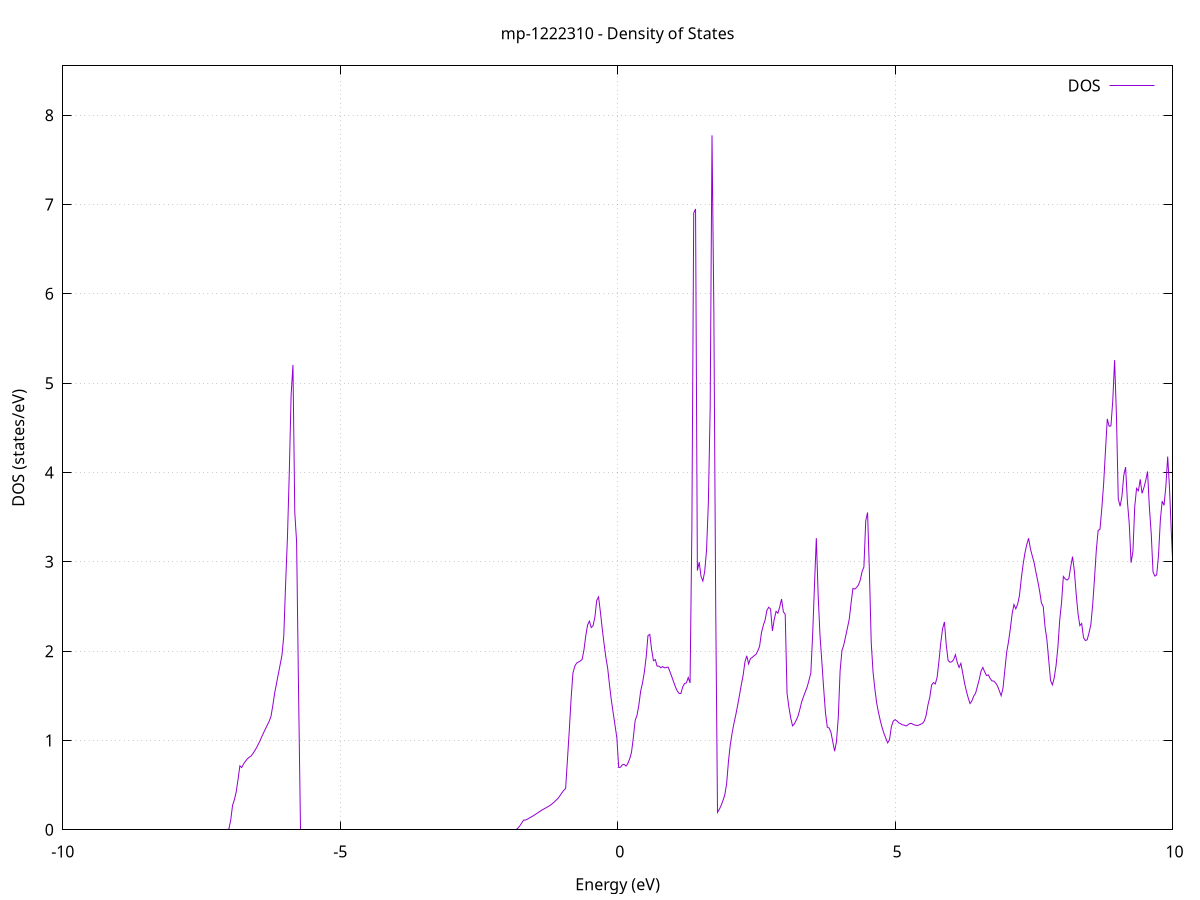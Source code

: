 set title 'mp-1222310 - Density of States'
set xlabel 'Energy (eV)'
set ylabel 'DOS (states/eV)'
set grid
set xrange [-10:10]
set yrange [0:8.552]
set xzeroaxis lt -1
set terminal png size 800,600
set output 'mp-1222310_dos_gnuplot.png'
plot '-' using 1:2 with lines title 'DOS'
-26.366200 0.000000
-26.333300 0.000000
-26.300300 0.000000
-26.267300 0.000000
-26.234300 0.000000
-26.201300 0.000000
-26.168300 0.000000
-26.135400 0.000000
-26.102400 0.000000
-26.069400 0.000000
-26.036400 0.000000
-26.003400 0.000000
-25.970500 0.000000
-25.937500 0.000000
-25.904500 0.000000
-25.871500 0.000000
-25.838500 0.000000
-25.805600 0.000000
-25.772600 0.000000
-25.739600 0.000000
-25.706600 0.000000
-25.673600 0.000000
-25.640600 0.000000
-25.607700 0.000000
-25.574700 0.000000
-25.541700 0.000000
-25.508700 0.000000
-25.475700 0.000000
-25.442800 0.000000
-25.409800 0.000000
-25.376800 0.000000
-25.343800 0.000000
-25.310800 0.000000
-25.277900 0.000000
-25.244900 0.000000
-25.211900 0.000000
-25.178900 0.000000
-25.145900 0.000000
-25.112900 0.000000
-25.080000 0.000000
-25.047000 0.000000
-25.014000 0.000000
-24.981000 0.000000
-24.948000 0.000000
-24.915100 0.000000
-24.882100 0.000000
-24.849100 0.000000
-24.816100 0.000000
-24.783100 0.000000
-24.750100 0.000000
-24.717200 0.000000
-24.684200 0.000000
-24.651200 0.000000
-24.618200 0.000000
-24.585200 0.000000
-24.552300 0.000000
-24.519300 0.000000
-24.486300 0.000000
-24.453300 0.000000
-24.420300 0.000000
-24.387400 0.000000
-24.354400 0.000000
-24.321400 0.000000
-24.288400 0.000000
-24.255400 0.000000
-24.222400 0.000000
-24.189500 0.000000
-24.156500 0.000000
-24.123500 0.000000
-24.090500 0.000000
-24.057500 0.000000
-24.024600 0.000000
-23.991600 0.000000
-23.958600 0.000000
-23.925600 0.000000
-23.892600 0.000000
-23.859700 0.000000
-23.826700 0.000000
-23.793700 0.000000
-23.760700 0.000000
-23.727700 0.000000
-23.694700 0.000000
-23.661800 0.000000
-23.628800 0.000000
-23.595800 0.000000
-23.562800 0.000000
-23.529800 0.000000
-23.496900 0.000000
-23.463900 0.000000
-23.430900 0.000000
-23.397900 0.000000
-23.364900 0.462000
-23.332000 12.268900
-23.299000 28.472400
-23.266000 26.125100
-23.233000 19.342500
-23.200000 8.181600
-23.167000 9.064700
-23.134100 9.446100
-23.101100 13.013900
-23.068100 23.932200
-23.035100 31.826300
-23.002100 22.161400
-22.969200 29.371100
-22.936200 41.420000
-22.903200 48.002400
-22.870200 28.832500
-22.837200 0.000000
-22.804300 0.000000
-22.771300 0.000000
-22.738300 0.000000
-22.705300 0.000000
-22.672300 0.000000
-22.639300 0.000000
-22.606400 0.000000
-22.573400 0.000000
-22.540400 0.000000
-22.507400 0.000000
-22.474400 0.000000
-22.441500 0.000000
-22.408500 0.000000
-22.375500 0.000000
-22.342500 0.000000
-22.309500 0.000000
-22.276600 0.000000
-22.243600 0.000000
-22.210600 0.000000
-22.177600 0.000000
-22.144600 0.000000
-22.111600 0.000000
-22.078700 0.000000
-22.045700 0.000000
-22.012700 0.000000
-21.979700 0.000000
-21.946700 0.000000
-21.913800 0.000000
-21.880800 0.000000
-21.847800 0.000000
-21.814800 0.000000
-21.781800 0.000000
-21.748900 0.000000
-21.715900 0.000000
-21.682900 0.000000
-21.649900 0.000000
-21.616900 0.000000
-21.583900 0.000000
-21.551000 0.000000
-21.518000 0.000000
-21.485000 0.000000
-21.452000 0.000000
-21.419000 0.000000
-21.386100 0.000000
-21.353100 0.000000
-21.320100 0.000000
-21.287100 0.000000
-21.254100 0.000000
-21.221200 0.000000
-21.188200 0.000000
-21.155200 0.000000
-21.122200 0.000000
-21.089200 0.000000
-21.056200 0.000000
-21.023300 0.000000
-20.990300 0.000000
-20.957300 0.000000
-20.924300 0.000000
-20.891300 0.000000
-20.858400 0.000000
-20.825400 0.000000
-20.792400 0.000000
-20.759400 0.000000
-20.726400 0.000000
-20.693500 0.000000
-20.660500 0.000000
-20.627500 0.000000
-20.594500 0.000000
-20.561500 0.000000
-20.528500 0.000000
-20.495600 0.000000
-20.462600 0.000000
-20.429600 0.000000
-20.396600 0.000000
-20.363600 0.000000
-20.330700 0.000000
-20.297700 0.000000
-20.264700 0.000000
-20.231700 0.000000
-20.198700 0.000000
-20.165800 0.000000
-20.132800 0.000000
-20.099800 0.000000
-20.066800 0.000000
-20.033800 0.000000
-20.000800 0.000000
-19.967900 0.000000
-19.934900 0.000000
-19.901900 0.000000
-19.868900 0.000000
-19.835900 0.000000
-19.803000 0.000000
-19.770000 0.000000
-19.737000 0.000000
-19.704000 0.000000
-19.671000 0.000000
-19.638100 0.000000
-19.605100 0.000000
-19.572100 0.000000
-19.539100 0.000000
-19.506100 0.000000
-19.473100 0.000000
-19.440200 0.000000
-19.407200 0.000000
-19.374200 0.000000
-19.341200 0.000000
-19.308200 0.000000
-19.275300 0.000000
-19.242300 0.000000
-19.209300 0.000000
-19.176300 0.000000
-19.143300 0.000000
-19.110300 0.000000
-19.077400 0.000000
-19.044400 0.000000
-19.011400 0.000000
-18.978400 0.000000
-18.945400 0.000000
-18.912500 0.000000
-18.879500 0.000000
-18.846500 0.000000
-18.813500 0.000000
-18.780500 0.000000
-18.747600 0.000000
-18.714600 0.000000
-18.681600 0.000000
-18.648600 0.000000
-18.615600 0.000000
-18.582600 0.000000
-18.549700 0.000000
-18.516700 0.000000
-18.483700 0.000000
-18.450700 0.000000
-18.417700 0.000000
-18.384800 0.000000
-18.351800 0.000000
-18.318800 0.000000
-18.285800 0.000000
-18.252800 0.000000
-18.219900 0.000000
-18.186900 0.000000
-18.153900 0.000000
-18.120900 0.000000
-18.087900 0.000000
-18.054900 0.000000
-18.022000 0.000000
-17.989000 0.000000
-17.956000 0.000000
-17.923000 0.000000
-17.890000 0.000000
-17.857100 0.000000
-17.824100 0.000000
-17.791100 0.000000
-17.758100 0.000000
-17.725100 0.000000
-17.692200 0.000000
-17.659200 0.000000
-17.626200 0.000000
-17.593200 0.000000
-17.560200 0.000000
-17.527200 0.000000
-17.494300 0.000000
-17.461300 0.000000
-17.428300 0.000000
-17.395300 0.000000
-17.362300 0.000000
-17.329400 0.000000
-17.296400 0.000000
-17.263400 0.000000
-17.230400 0.000000
-17.197400 0.000000
-17.164500 0.000000
-17.131500 0.000000
-17.098500 0.000000
-17.065500 0.000000
-17.032500 0.000000
-16.999500 0.000000
-16.966600 0.000000
-16.933600 0.000000
-16.900600 0.000000
-16.867600 0.000000
-16.834600 0.000000
-16.801700 0.000000
-16.768700 0.000000
-16.735700 0.000000
-16.702700 0.000000
-16.669700 0.000000
-16.636800 0.000000
-16.603800 0.000000
-16.570800 0.000000
-16.537800 0.000000
-16.504800 0.000000
-16.471800 0.000000
-16.438900 0.000000
-16.405900 0.000000
-16.372900 0.000000
-16.339900 0.000000
-16.306900 0.000000
-16.274000 0.000000
-16.241000 0.000000
-16.208000 0.000000
-16.175000 0.000000
-16.142000 0.000000
-16.109100 0.000000
-16.076100 0.000000
-16.043100 0.000000
-16.010100 0.000000
-15.977100 0.000000
-15.944100 0.000000
-15.911200 0.000000
-15.878200 0.000000
-15.845200 0.000000
-15.812200 0.000000
-15.779200 0.000000
-15.746300 0.000000
-15.713300 0.000000
-15.680300 0.000000
-15.647300 0.000000
-15.614300 0.000000
-15.581400 0.000000
-15.548400 0.000000
-15.515400 0.000000
-15.482400 0.000000
-15.449400 0.000000
-15.416400 0.000000
-15.383500 0.000000
-15.350500 0.000000
-15.317500 0.000000
-15.284500 0.000000
-15.251500 0.000000
-15.218600 0.000000
-15.185600 0.000000
-15.152600 0.000000
-15.119600 0.000000
-15.086600 0.000000
-15.053700 0.000000
-15.020700 0.000000
-14.987700 0.000000
-14.954700 0.000000
-14.921700 0.000000
-14.888700 0.000000
-14.855800 0.000000
-14.822800 0.000000
-14.789800 0.000000
-14.756800 0.000000
-14.723800 0.000000
-14.690900 0.000000
-14.657900 0.000000
-14.624900 0.000000
-14.591900 0.000000
-14.558900 0.000000
-14.526000 0.000000
-14.493000 0.000000
-14.460000 0.000000
-14.427000 0.000000
-14.394000 0.000000
-14.361000 0.000000
-14.328100 0.000000
-14.295100 0.000000
-14.262100 0.000000
-14.229100 0.000000
-14.196100 0.000000
-14.163200 0.000000
-14.130200 0.000000
-14.097200 0.000000
-14.064200 0.000000
-14.031200 0.000000
-13.998300 0.000000
-13.965300 0.000000
-13.932300 0.000000
-13.899300 0.000000
-13.866300 0.000000
-13.833300 0.000000
-13.800400 0.000000
-13.767400 0.000000
-13.734400 0.000000
-13.701400 0.000000
-13.668400 0.000000
-13.635500 0.000000
-13.602500 0.000000
-13.569500 0.000000
-13.536500 0.000000
-13.503500 0.000000
-13.470600 0.000000
-13.437600 0.000000
-13.404600 0.000000
-13.371600 0.000000
-13.338600 0.000000
-13.305600 0.000000
-13.272700 0.000000
-13.239700 0.000000
-13.206700 0.000000
-13.173700 0.000000
-13.140700 0.000000
-13.107800 0.000000
-13.074800 0.000000
-13.041800 0.000000
-13.008800 0.000000
-12.975800 0.000000
-12.942800 0.000000
-12.909900 0.000000
-12.876900 0.000000
-12.843900 0.000000
-12.810900 0.000000
-12.777900 0.000000
-12.745000 0.000000
-12.712000 0.000000
-12.679000 0.000000
-12.646000 0.000000
-12.613000 0.000000
-12.580100 0.000000
-12.547100 0.000000
-12.514100 0.000000
-12.481100 0.000000
-12.448100 0.000000
-12.415100 0.000000
-12.382200 0.000000
-12.349200 0.000000
-12.316200 0.000000
-12.283200 0.000000
-12.250200 0.000000
-12.217300 0.000000
-12.184300 0.000000
-12.151300 0.000000
-12.118300 0.000000
-12.085300 0.000000
-12.052400 0.000000
-12.019400 0.000000
-11.986400 0.000000
-11.953400 0.000000
-11.920400 0.000000
-11.887400 0.000000
-11.854500 0.000000
-11.821500 0.000000
-11.788500 0.000000
-11.755500 0.000000
-11.722500 0.000000
-11.689600 0.000000
-11.656600 0.000000
-11.623600 0.000000
-11.590600 0.000000
-11.557600 0.000000
-11.524700 0.000000
-11.491700 0.000000
-11.458700 0.000000
-11.425700 0.000000
-11.392700 0.000000
-11.359700 0.000000
-11.326800 0.000000
-11.293800 0.000000
-11.260800 0.000000
-11.227800 0.000000
-11.194800 0.000000
-11.161900 0.000000
-11.128900 0.000000
-11.095900 0.000000
-11.062900 0.000000
-11.029900 0.000000
-10.997000 0.000000
-10.964000 0.000000
-10.931000 0.000000
-10.898000 0.000000
-10.865000 0.000000
-10.832000 0.000000
-10.799100 0.000000
-10.766100 0.000000
-10.733100 0.000000
-10.700100 0.000000
-10.667100 0.000000
-10.634200 0.000000
-10.601200 0.000000
-10.568200 0.000000
-10.535200 0.000000
-10.502200 0.000000
-10.469300 0.000000
-10.436300 0.000000
-10.403300 0.000000
-10.370300 0.000000
-10.337300 0.000000
-10.304300 0.000000
-10.271400 0.000000
-10.238400 0.000000
-10.205400 0.000000
-10.172400 0.000000
-10.139400 0.000000
-10.106500 0.000000
-10.073500 0.000000
-10.040500 0.000000
-10.007500 0.000000
-9.974500 0.000000
-9.941600 0.000000
-9.908600 0.000000
-9.875600 0.000000
-9.842600 0.000000
-9.809600 0.000000
-9.776600 0.000000
-9.743700 0.000000
-9.710700 0.000000
-9.677700 0.000000
-9.644700 0.000000
-9.611700 0.000000
-9.578800 0.000000
-9.545800 0.000000
-9.512800 0.000000
-9.479800 0.000000
-9.446800 0.000000
-9.413900 0.000000
-9.380900 0.000000
-9.347900 0.000000
-9.314900 0.000000
-9.281900 0.000000
-9.248900 0.000000
-9.216000 0.000000
-9.183000 0.000000
-9.150000 0.000000
-9.117000 0.000000
-9.084000 0.000000
-9.051100 0.000000
-9.018100 0.000000
-8.985100 0.000000
-8.952100 0.000000
-8.919100 0.000000
-8.886200 0.000000
-8.853200 0.000000
-8.820200 0.000000
-8.787200 0.000000
-8.754200 0.000000
-8.721200 0.000000
-8.688300 0.000000
-8.655300 0.000000
-8.622300 0.000000
-8.589300 0.000000
-8.556300 0.000000
-8.523400 0.000000
-8.490400 0.000000
-8.457400 0.000000
-8.424400 0.000000
-8.391400 0.000000
-8.358500 0.000000
-8.325500 0.000000
-8.292500 0.000000
-8.259500 0.000000
-8.226500 0.000000
-8.193500 0.000000
-8.160600 0.000000
-8.127600 0.000000
-8.094600 0.000000
-8.061600 0.000000
-8.028600 0.000000
-7.995700 0.000000
-7.962700 0.000000
-7.929700 0.000000
-7.896700 0.000000
-7.863700 0.000000
-7.830800 0.000000
-7.797800 0.000000
-7.764800 0.000000
-7.731800 0.000000
-7.698800 0.000000
-7.665800 0.000000
-7.632900 0.000000
-7.599900 0.000000
-7.566900 0.000000
-7.533900 0.000000
-7.500900 0.000000
-7.468000 0.000000
-7.435000 0.000000
-7.402000 0.000000
-7.369000 0.000000
-7.336000 0.000000
-7.303000 0.000000
-7.270100 0.000000
-7.237100 0.000000
-7.204100 0.000000
-7.171100 0.000000
-7.138100 0.000000
-7.105200 0.000000
-7.072200 0.000000
-7.039200 0.000000
-7.006200 0.009100
-6.973200 0.110300
-6.940300 0.273300
-6.907300 0.337000
-6.874300 0.424800
-6.841300 0.565300
-6.808300 0.715600
-6.775300 0.696700
-6.742400 0.736800
-6.709400 0.766200
-6.676400 0.791600
-6.643400 0.810500
-6.610400 0.823800
-6.577500 0.849300
-6.544500 0.881400
-6.511500 0.914800
-6.478500 0.955500
-6.445500 0.997800
-6.412600 1.044000
-6.379600 1.088000
-6.346600 1.130900
-6.313600 1.172900
-6.280600 1.214800
-6.247600 1.270100
-6.214700 1.392000
-6.181700 1.529700
-6.148700 1.636200
-6.115700 1.742700
-6.082700 1.848700
-6.049800 1.954500
-6.016800 2.174000
-5.983800 2.760600
-5.950800 3.277400
-5.917800 4.000400
-5.884900 4.866900
-5.851900 5.203400
-5.818900 3.552000
-5.785900 3.222300
-5.752900 1.641600
-5.719900 0.000000
-5.687000 0.000000
-5.654000 0.000000
-5.621000 0.000000
-5.588000 0.000000
-5.555000 0.000000
-5.522100 0.000000
-5.489100 0.000000
-5.456100 0.000000
-5.423100 0.000000
-5.390100 0.000000
-5.357200 0.000000
-5.324200 0.000000
-5.291200 0.000000
-5.258200 0.000000
-5.225200 0.000000
-5.192200 0.000000
-5.159300 0.000000
-5.126300 0.000000
-5.093300 0.000000
-5.060300 0.000000
-5.027300 0.000000
-4.994400 0.000000
-4.961400 0.000000
-4.928400 0.000000
-4.895400 0.000000
-4.862400 0.000000
-4.829500 0.000000
-4.796500 0.000000
-4.763500 0.000000
-4.730500 0.000000
-4.697500 0.000000
-4.664500 0.000000
-4.631600 0.000000
-4.598600 0.000000
-4.565600 0.000000
-4.532600 0.000000
-4.499600 0.000000
-4.466700 0.000000
-4.433700 0.000000
-4.400700 0.000000
-4.367700 0.000000
-4.334700 0.000000
-4.301800 0.000000
-4.268800 0.000000
-4.235800 0.000000
-4.202800 0.000000
-4.169800 0.000000
-4.136800 0.000000
-4.103900 0.000000
-4.070900 0.000000
-4.037900 0.000000
-4.004900 0.000000
-3.971900 0.000000
-3.939000 0.000000
-3.906000 0.000000
-3.873000 0.000000
-3.840000 0.000000
-3.807000 0.000000
-3.774100 0.000000
-3.741100 0.000000
-3.708100 0.000000
-3.675100 0.000000
-3.642100 0.000000
-3.609100 0.000000
-3.576200 0.000000
-3.543200 0.000000
-3.510200 0.000000
-3.477200 0.000000
-3.444200 0.000000
-3.411300 0.000000
-3.378300 0.000000
-3.345300 0.000000
-3.312300 0.000000
-3.279300 0.000000
-3.246400 0.000000
-3.213400 0.000000
-3.180400 0.000000
-3.147400 0.000000
-3.114400 0.000000
-3.081400 0.000000
-3.048500 0.000000
-3.015500 0.000000
-2.982500 0.000000
-2.949500 0.000000
-2.916500 0.000000
-2.883600 0.000000
-2.850600 0.000000
-2.817600 0.000000
-2.784600 0.000000
-2.751600 0.000000
-2.718700 0.000000
-2.685700 0.000000
-2.652700 0.000000
-2.619700 0.000000
-2.586700 0.000000
-2.553700 0.000000
-2.520800 0.000000
-2.487800 0.000000
-2.454800 0.000000
-2.421800 0.000000
-2.388800 0.000000
-2.355900 0.000000
-2.322900 0.000000
-2.289900 0.000000
-2.256900 0.000000
-2.223900 0.000000
-2.191000 0.000000
-2.158000 0.000000
-2.125000 0.000000
-2.092000 0.000000
-2.059000 0.000000
-2.026000 0.000000
-1.993100 0.000000
-1.960100 0.000000
-1.927100 0.000000
-1.894100 0.000000
-1.861100 0.000000
-1.828200 0.003200
-1.795200 0.020000
-1.762200 0.044500
-1.729200 0.075200
-1.696200 0.108600
-1.663200 0.108400
-1.630300 0.117000
-1.597300 0.129400
-1.564300 0.141100
-1.531300 0.152700
-1.498300 0.165500
-1.465400 0.178900
-1.432400 0.192900
-1.399400 0.207300
-1.366400 0.220200
-1.333400 0.231900
-1.300500 0.243000
-1.267500 0.254100
-1.234500 0.266500
-1.201500 0.280400
-1.168500 0.296500
-1.135500 0.314900
-1.102600 0.334800
-1.069600 0.355900
-1.036600 0.384500
-1.003600 0.414500
-0.970600 0.441700
-0.937700 0.461500
-0.904700 0.785200
-0.871700 1.110500
-0.838700 1.469400
-0.805700 1.755600
-0.772800 1.830900
-0.739800 1.865900
-0.706800 1.878000
-0.673800 1.889100
-0.640800 1.906400
-0.607800 2.011100
-0.574900 2.170200
-0.541900 2.292900
-0.508900 2.335800
-0.475900 2.264100
-0.442900 2.284400
-0.410000 2.382300
-0.377000 2.568300
-0.344000 2.607300
-0.311000 2.439000
-0.278000 2.251900
-0.245100 2.084000
-0.212100 1.930600
-0.179100 1.805800
-0.146100 1.617900
-0.113100 1.448200
-0.080100 1.308200
-0.047200 1.168600
-0.014200 1.029900
0.018800 0.697900
0.051800 0.700200
0.084800 0.728100
0.117700 0.731800
0.150700 0.713300
0.183700 0.741300
0.216700 0.795400
0.249700 0.866800
0.282600 1.030700
0.315600 1.224000
0.348600 1.280100
0.381600 1.394100
0.414600 1.550900
0.447600 1.641700
0.480500 1.762100
0.513500 1.930900
0.546500 2.173700
0.579500 2.186800
0.612500 2.015900
0.645400 1.892800
0.678400 1.905500
0.711400 1.831700
0.744400 1.832700
0.777400 1.813500
0.810300 1.827400
0.843300 1.812500
0.876300 1.816700
0.909300 1.821700
0.942300 1.770000
0.975300 1.715200
1.008200 1.656700
1.041200 1.600200
1.074200 1.554800
1.107200 1.527100
1.140200 1.525900
1.173100 1.600200
1.206100 1.637300
1.239100 1.645200
1.272100 1.704900
1.305100 1.643700
1.338000 3.380400
1.371000 6.903800
1.404000 6.950500
1.437000 2.902700
1.470000 2.996000
1.503000 2.836100
1.535900 2.784900
1.568900 2.891600
1.601900 3.126100
1.634900 3.660400
1.667900 4.727400
1.700800 7.774400
1.733800 5.813200
1.766800 2.538800
1.799800 0.195200
1.832800 0.229200
1.865700 0.273500
1.898700 0.327400
1.931700 0.392300
1.964700 0.519200
1.997700 0.769200
2.030700 0.954400
2.063600 1.084400
2.096600 1.192900
2.129600 1.287300
2.162600 1.393800
2.195600 1.505800
2.228500 1.623000
2.261500 1.729400
2.294500 1.880500
2.327500 1.947500
2.360500 1.856800
2.393400 1.916300
2.426400 1.930000
2.459400 1.948400
2.492400 1.962600
2.525400 2.001700
2.558400 2.055000
2.591300 2.203900
2.624300 2.286800
2.657300 2.347600
2.690300 2.456700
2.723300 2.491500
2.756200 2.469900
2.789200 2.226100
2.822200 2.354400
2.855200 2.445100
2.888200 2.424800
2.921100 2.495200
2.954100 2.583300
2.987100 2.440100
3.020100 2.411700
3.053100 1.526600
3.086100 1.374400
3.119000 1.252300
3.152000 1.163500
3.185000 1.185400
3.218000 1.226200
3.251000 1.273200
3.283900 1.348600
3.316900 1.431800
3.349900 1.491000
3.382900 1.545200
3.415900 1.599300
3.448800 1.674500
3.481800 1.755900
3.514800 2.187700
3.547800 2.743700
3.580800 3.264700
3.613800 2.628600
3.646700 2.179300
3.679700 1.887700
3.712700 1.584900
3.745700 1.309700
3.778700 1.148100
3.811600 1.139600
3.844600 1.091300
3.877600 0.984300
3.910600 0.879200
3.943600 0.984500
3.976600 1.258800
4.009500 1.780900
4.042500 2.005600
4.075500 2.070000
4.108500 2.164600
4.141500 2.260000
4.174400 2.358600
4.207400 2.539200
4.240400 2.702000
4.273400 2.695200
4.306400 2.712000
4.339300 2.740300
4.372300 2.794500
4.405300 2.890200
4.438300 2.942100
4.471300 3.459100
4.504300 3.552100
4.537200 2.895800
4.570200 2.097500
4.603200 1.765000
4.636200 1.573800
4.669200 1.415700
4.702100 1.310500
4.735100 1.218100
4.768100 1.139900
4.801100 1.077100
4.834100 1.022800
4.867000 0.972600
4.900000 1.010300
4.933000 1.152000
4.966000 1.215400
4.999000 1.232800
5.032000 1.219500
5.064900 1.198200
5.097900 1.188300
5.130900 1.175200
5.163900 1.172400
5.196900 1.161900
5.229800 1.173600
5.262800 1.188400
5.295800 1.191000
5.328800 1.178400
5.361800 1.171500
5.394700 1.167800
5.427700 1.170900
5.460700 1.181400
5.493700 1.191300
5.526700 1.216500
5.559700 1.280800
5.592600 1.397100
5.625600 1.482500
5.658600 1.620400
5.691600 1.648500
5.724600 1.632800
5.757500 1.704300
5.790500 1.885600
5.823500 2.092300
5.856500 2.251500
5.889500 2.327100
5.922400 2.068900
5.955400 1.896400
5.988400 1.875700
6.021400 1.879800
6.054400 1.903100
6.087400 1.960100
6.120300 1.873800
6.153300 1.817600
6.186300 1.863000
6.219300 1.753400
6.252300 1.641600
6.285200 1.552400
6.318200 1.476200
6.351200 1.413100
6.384200 1.441800
6.417200 1.496600
6.450100 1.526700
6.483100 1.603500
6.516100 1.681300
6.549100 1.776200
6.582100 1.817600
6.615100 1.767600
6.648000 1.726100
6.681000 1.734700
6.714000 1.693400
6.747000 1.666400
6.780000 1.664700
6.812900 1.643000
6.845900 1.610700
6.878900 1.556100
6.911900 1.500800
6.944900 1.584800
6.977800 1.783500
7.010800 1.985400
7.043800 2.103100
7.076800 2.249000
7.109800 2.417600
7.142800 2.522100
7.175700 2.474000
7.208700 2.525000
7.241700 2.621200
7.274700 2.810700
7.307700 2.971800
7.340600 3.099500
7.373600 3.194200
7.406600 3.263300
7.439600 3.144200
7.472600 3.066500
7.505500 2.990800
7.538500 2.884100
7.571500 2.785900
7.604500 2.675100
7.637500 2.539800
7.670500 2.498500
7.703400 2.267700
7.736400 2.127500
7.769400 1.898300
7.802400 1.670800
7.835400 1.622400
7.868300 1.700600
7.901300 1.838100
7.934300 2.042700
7.967300 2.346900
8.000300 2.544500
8.033200 2.835700
8.066200 2.808700
8.099200 2.795600
8.132200 2.813800
8.165200 2.942900
8.198200 3.058000
8.231100 2.900100
8.264100 2.638300
8.297100 2.420300
8.330100 2.285000
8.363100 2.309600
8.396000 2.152200
8.429000 2.119200
8.462000 2.126400
8.495000 2.203800
8.528000 2.294700
8.560900 2.513700
8.593900 2.809500
8.626900 3.129100
8.659900 3.351600
8.692900 3.363000
8.725900 3.596300
8.758800 3.873100
8.791800 4.241400
8.824800 4.599800
8.857800 4.517600
8.890800 4.522100
8.923700 4.805400
8.956700 5.257700
8.989700 4.635800
9.022700 3.703800
9.055700 3.621800
9.088600 3.732700
9.121600 3.966100
9.154600 4.060600
9.187600 3.672900
9.220600 3.426100
9.253600 2.990100
9.286500 3.114400
9.319500 3.617000
9.352500 3.822900
9.385500 3.795100
9.418500 3.922900
9.451400 3.766500
9.484400 3.829300
9.517400 3.909500
9.550400 4.011600
9.583400 3.608500
9.616400 3.317700
9.649300 2.885000
9.682300 2.840000
9.715300 2.853800
9.748300 3.076000
9.781300 3.468200
9.814200 3.679400
9.847200 3.632000
9.880200 3.844200
9.913200 4.178500
9.946200 3.826000
9.979100 3.323900
10.012100 2.891400
10.045100 2.742700
10.078100 2.893200
10.111100 2.786700
10.144100 2.763600
10.177000 2.792400
10.210000 3.146700
10.243000 3.404500
10.276000 4.434700
10.309000 4.745000
10.341900 5.367300
10.374900 5.818000
10.407900 3.376100
10.440900 2.851000
10.473900 2.794100
10.506800 2.607300
10.539800 2.584700
10.572800 2.747400
10.605800 2.735500
10.638800 2.842900
10.671800 2.839600
10.704700 2.608800
10.737700 2.468000
10.770700 2.425600
10.803700 2.382200
10.836700 2.598500
10.869600 3.255400
10.902600 3.406600
10.935600 3.640400
10.968600 3.504300
11.001600 3.371600
11.034500 3.092300
11.067500 2.773600
11.100500 2.750500
11.133500 2.838000
11.166500 2.952600
11.199500 3.120700
11.232400 3.222800
11.265400 3.407300
11.298400 3.537900
11.331400 3.657200
11.364400 3.620000
11.397300 3.417100
11.430300 3.193000
11.463300 3.028900
11.496300 2.816900
11.529300 2.661900
11.562200 2.716600
11.595200 2.800200
11.628200 3.025500
11.661200 3.033000
11.694200 3.068500
11.727200 3.068400
11.760100 2.959700
11.793100 2.657700
11.826100 2.611000
11.859100 2.543500
11.892100 2.201700
11.925000 1.535800
11.958000 1.231100
11.991000 1.060700
12.024000 0.943900
12.057000 0.850100
12.089900 0.776500
12.122900 0.738000
12.155900 0.738200
12.188900 0.767400
12.221900 0.821700
12.254900 0.937700
12.287800 1.109300
12.320800 1.285000
12.353800 1.448800
12.386800 1.614500
12.419800 1.754300
12.452700 1.833800
12.485700 1.816500
12.518700 1.803300
12.551700 1.799300
12.584700 1.775800
12.617600 1.767100
12.650600 1.745600
12.683600 1.739500
12.716600 1.740400
12.749600 1.738200
12.782600 1.805200
12.815500 1.806000
12.848500 1.693300
12.881500 1.580300
12.914500 1.487700
12.947500 1.419000
12.980400 1.363500
13.013400 1.292400
13.046400 1.184900
13.079400 1.115900
13.112400 1.103300
13.145300 0.944600
13.178300 0.865700
13.211300 0.798700
13.244300 0.635000
13.277300 0.522400
13.310300 0.471900
13.343200 0.410000
13.376200 0.359000
13.409200 0.309700
13.442200 0.261700
13.475200 0.218100
13.508100 0.191800
13.541100 0.171300
13.574100 0.156800
13.607100 0.154300
13.640100 0.161100
13.673000 0.176500
13.706000 0.200600
13.739000 0.233700
13.772000 0.268600
13.805000 0.325500
13.838000 0.361200
13.870900 0.537200
13.903900 0.698100
13.936900 0.862400
13.969900 0.902700
14.002900 1.023500
14.035800 1.166400
14.068800 1.385800
14.101800 1.719200
14.134800 1.958900
14.167800 1.956100
14.200700 2.075600
14.233700 2.336300
14.266700 2.859100
14.299700 3.147500
14.332700 2.906200
14.365700 2.747100
14.398600 2.393400
14.431600 2.313400
14.464600 2.279800
14.497600 2.509000
14.530600 2.105800
14.563500 1.779500
14.596500 1.576000
14.629500 1.415900
14.662500 1.332600
14.695500 1.241800
14.728400 1.245300
14.761400 1.290900
14.794400 1.472600
14.827400 1.691700
14.860400 1.929600
14.893400 2.112900
14.926300 2.283200
14.959300 2.457000
14.992300 2.541100
15.025300 2.634500
15.058300 2.703300
15.091200 2.731400
15.124200 2.822000
15.157200 2.872300
15.190200 3.117200
15.223200 3.426400
15.256200 3.206900
15.289100 3.100800
15.322100 2.784700
15.355100 2.432400
15.388100 2.305900
15.421100 2.075900
15.454000 1.960300
15.487000 1.944200
15.520000 1.807100
15.553000 1.837700
15.586000 1.874600
15.618900 1.947000
15.651900 1.999800
15.684900 2.038700
15.717900 2.089400
15.750900 2.179200
15.783900 2.065600
15.816800 2.033000
15.849800 2.008800
15.882800 2.053000
15.915800 2.065700
15.948800 2.090900
15.981700 2.343400
16.014700 2.281600
16.047700 2.433300
16.080700 2.451800
16.113700 2.489000
16.146600 2.526400
16.179600 2.709900
16.212600 2.845300
16.245600 3.150300
16.278600 2.759000
16.311600 2.687400
16.344500 2.655700
16.377500 2.756300
16.410500 2.704800
16.443500 2.662300
16.476500 2.526600
16.509400 2.420000
16.542400 2.360300
16.575400 2.250000
16.608400 2.263900
16.641400 2.267800
16.674300 2.308200
16.707300 2.380900
16.740300 2.361600
16.773300 2.364300
16.806300 2.360100
16.839300 2.383100
16.872200 2.365800
16.905200 2.324200
16.938200 2.293100
16.971200 2.209700
17.004200 2.068200
17.037100 1.886400
17.070100 1.875500
17.103100 1.896400
17.136100 1.911000
17.169100 1.954900
17.202000 1.971700
17.235000 1.970100
17.268000 1.951100
17.301000 1.904400
17.334000 1.973300
17.367000 2.070400
17.399900 2.145700
17.432900 2.282200
17.465900 2.461200
17.498900 2.568200
17.531900 2.572700
17.564800 2.724300
17.597800 2.756200
17.630800 2.744600
17.663800 2.641700
17.696800 2.591100
17.729700 2.562900
17.762700 2.414300
17.795700 2.228900
17.828700 2.112100
17.861700 2.032200
17.894700 2.030200
17.927600 1.994100
17.960600 1.851600
17.993600 1.917800
18.026600 2.025000
18.059600 2.382400
18.092500 2.906300
18.125500 3.540700
18.158500 3.027900
18.191500 2.775500
18.224500 2.650100
18.257400 2.554300
18.290400 2.588500
18.323400 2.383300
18.356400 2.322800
18.389400 2.254300
18.422400 2.071400
18.455300 2.090100
18.488300 1.947600
18.521300 1.912800
18.554300 1.933300
18.587300 1.879700
18.620200 1.586300
18.653200 1.457400
18.686200 1.383200
18.719200 1.384800
18.752200 1.167600
18.785100 1.116200
18.818100 1.062800
18.851100 1.001500
18.884100 0.917000
18.917100 0.825400
18.950100 0.769300
18.983000 0.739700
19.016000 0.671300
19.049000 0.624500
19.082000 0.601800
19.115000 0.585200
19.147900 0.576800
19.180900 0.576500
19.213900 0.583000
19.246900 0.588500
19.279900 0.595900
19.312800 0.611900
19.345800 0.629100
19.378800 0.648000
19.411800 0.668800
19.444800 0.704100
19.477800 0.759500
19.510700 0.810100
19.543700 0.861300
19.576700 0.921500
19.609700 0.992500
19.642700 1.107800
19.675600 1.224600
19.708600 1.226600
19.741600 1.218100
19.774600 1.227600
19.807600 1.244000
19.840500 1.265100
19.873500 1.250600
19.906500 1.226600
19.939500 1.229800
19.972500 1.265500
20.005500 1.308900
20.038400 1.347300
20.071400 1.389000
20.104400 1.424600
20.137400 1.469800
20.170400 1.528600
20.203300 1.637600
20.236300 1.790500
20.269300 1.956900
20.302300 2.062200
20.335300 2.004700
20.368200 1.925100
20.401200 1.889400
20.434200 1.842300
20.467200 1.804400
20.500200 1.802000
20.533200 1.844400
20.566100 1.828100
20.599100 1.942400
20.632100 2.111200
20.665100 2.308100
20.698100 2.517300
20.731000 2.773100
20.764000 2.992100
20.797000 3.176200
20.830000 3.121800
20.863000 3.134100
20.896000 3.191800
20.928900 3.119300
20.961900 3.051300
20.994900 3.078600
21.027900 3.069700
21.060900 3.097300
21.093800 3.434700
21.126800 3.397100
21.159800 3.684200
21.192800 3.654800
21.225800 3.204500
21.258700 3.084800
21.291700 2.933800
21.324700 2.752900
21.357700 2.489800
21.390700 2.286300
21.423700 2.207000
21.456600 2.174100
21.489600 2.251300
21.522600 2.226000
21.555600 2.240000
21.588600 2.269200
21.621500 2.239800
21.654500 2.118600
21.687500 2.019500
21.720500 1.951300
21.753500 1.907400
21.786400 1.874500
21.819400 1.847300
21.852400 1.849000
21.885400 1.880400
21.918400 1.986600
21.951400 2.085300
21.984300 2.207200
22.017300 2.366400
22.050300 2.700900
22.083300 3.000700
22.116300 3.281400
22.149200 3.238700
22.182200 3.060700
22.215200 2.871600
22.248200 2.961700
22.281200 2.238600
22.314100 2.044900
22.347100 1.909100
22.380100 1.777100
22.413100 1.745700
22.446100 1.754000
22.479100 2.588200
22.512000 2.066800
22.545000 2.375200
22.578000 2.563400
22.611000 2.736000
22.644000 2.872400
22.676900 2.658300
22.709900 2.809200
22.742900 2.656800
22.775900 2.603100
22.808900 2.558000
22.841800 2.456800
22.874800 2.293300
22.907800 2.085900
22.940800 1.919400
22.973800 1.821100
23.006800 1.806700
23.039700 1.827700
23.072700 1.918800
23.105700 1.974100
23.138700 1.888900
23.171700 1.979400
23.204600 2.077700
23.237600 2.141300
23.270600 2.219500
23.303600 2.261900
23.336600 2.197900
23.369500 2.095900
23.402500 2.145500
23.435500 2.210700
23.468500 2.180000
23.501500 2.143800
23.534500 2.122100
23.567400 2.118300
23.600400 2.124400
23.633400 2.189000
23.666400 2.229600
23.699400 2.281500
23.732300 2.362600
23.765300 2.205300
23.798300 2.110200
23.831300 2.092200
23.864300 2.154700
23.897200 2.191900
23.930200 2.001700
23.963200 2.105900
23.996200 2.243400
24.029200 2.414000
24.062200 2.680400
24.095100 2.909400
24.128100 3.063800
24.161100 3.180900
24.194100 2.987800
24.227100 2.974300
24.260000 2.827700
24.293000 2.719300
24.326000 2.538300
24.359000 2.503300
24.392000 2.481200
24.424900 2.483900
24.457900 2.548700
24.490900 2.517500
24.523900 2.476800
24.556900 2.332000
24.589900 2.183500
24.622800 2.129200
24.655800 2.119600
24.688800 2.094600
24.721800 2.266300
24.754800 2.685200
24.787700 2.932300
24.820700 2.981000
24.853700 3.017600
24.886700 2.785600
24.919700 2.693900
24.952600 2.679300
24.985600 2.759800
25.018600 2.495500
25.051600 2.484700
25.084600 2.458800
25.117600 2.305300
25.150500 2.118400
25.183500 1.952400
25.216500 1.888500
25.249500 1.820300
25.282500 1.749800
25.315400 1.724800
25.348400 1.742200
25.381400 1.975100
25.414400 2.085900
25.447400 2.136200
25.480300 2.203400
25.513300 2.368600
25.546300 2.358400
25.579300 2.577400
25.612300 2.621600
25.645300 2.662200
25.678200 2.547400
25.711200 2.375200
25.744200 2.252200
25.777200 2.057500
25.810200 1.802500
25.843100 1.606000
25.876100 1.441500
25.909100 1.271300
25.942100 1.112300
25.975100 0.981100
26.008000 0.929300
26.041000 0.923300
26.074000 0.949200
26.107000 1.009000
26.140000 1.092600
26.173000 1.267400
26.205900 1.497300
26.238900 1.718200
26.271900 1.848200
26.304900 1.893200
26.337900 1.987800
26.370800 2.172100
26.403800 2.377400
26.436800 2.522400
26.469800 2.691300
26.502800 2.787300
26.535700 2.730500
26.568700 2.655400
26.601700 2.574300
26.634700 2.458200
26.667700 2.238800
26.700700 2.045100
26.733600 1.900700
26.766600 1.809600
26.799600 1.751000
26.832600 1.719800
26.865600 1.716600
26.898500 1.732600
26.931500 1.771400
26.964500 1.734400
26.997500 1.682700
27.030500 1.665000
27.063500 1.820500
27.096400 1.856700
27.129400 1.964800
27.162400 2.046300
27.195400 2.128300
27.228400 2.228600
27.261300 2.371800
27.294300 2.566300
27.327300 2.714400
27.360300 2.841000
27.393300 3.006600
27.426200 3.221900
27.459200 3.453400
27.492200 3.922700
27.525200 3.840000
27.558200 3.740400
27.591200 3.547600
27.624100 3.355000
27.657100 3.197500
27.690100 3.800900
27.723100 2.820600
27.756100 2.559900
27.789000 2.224200
27.822000 1.922400
27.855000 1.729500
27.888000 1.628600
27.921000 1.604600
27.953900 1.619000
27.986900 1.773100
28.019900 1.971000
28.052900 2.163400
28.085900 2.343200
28.118900 2.528200
28.151800 2.786000
28.184800 3.102000
28.217800 3.345000
28.250800 3.510300
28.283800 3.534200
28.316700 3.540800
28.349700 3.564900
28.382700 3.452100
28.415700 3.425500
28.448700 3.033400
28.481600 2.714900
28.514600 2.458600
28.547600 2.225700
28.580600 2.096300
28.613600 2.001600
28.646600 1.941300
28.679500 2.025800
28.712500 2.166000
28.745500 2.437900
28.778500 2.678200
28.811500 2.657500
28.844400 2.626900
28.877400 2.610200
28.910400 2.645500
28.943400 2.733900
28.976400 2.849100
29.009300 3.063900
29.042300 3.461300
29.075300 3.701800
29.108300 3.883900
29.141300 4.046400
29.174300 4.156900
29.207200 4.216900
29.240200 4.120900
29.273200 4.024100
29.306200 3.803700
29.339200 3.081800
29.372100 2.851600
29.405100 2.919700
29.438100 2.972400
29.471100 2.973900
29.504100 2.906000
29.537000 2.995100
29.570000 3.200200
29.603000 3.269400
29.636000 3.349300
29.669000 3.226100
29.702000 3.234500
29.734900 3.084900
29.767900 3.024800
29.800900 2.840100
29.833900 2.688500
29.866900 2.611400
29.899800 2.699300
29.932800 2.589300
29.965800 2.445800
29.998800 2.326800
30.031800 2.285800
30.064700 2.262800
30.097700 2.276000
30.130700 2.477200
30.163700 2.396000
30.196700 2.216200
30.229700 2.160000
30.262600 2.231900
30.295600 2.369100
30.328600 2.489200
30.361600 2.672000
30.394600 2.698000
30.427500 2.850500
30.460500 3.025200
30.493500 3.340100
30.526500 3.761600
30.559500 3.894000
30.592400 3.865200
30.625400 3.646000
30.658400 3.498300
30.691400 3.309300
30.724400 2.789700
30.757400 2.637900
30.790300 2.614800
30.823300 2.519900
30.856300 2.347900
30.889300 2.362000
30.922300 2.320500
30.955200 2.265400
30.988200 2.476300
31.021200 2.495700
31.054200 2.541600
31.087200 2.490100
31.120100 2.464000
31.153100 2.462200
31.186100 2.500500
31.219100 2.571200
31.252100 2.553700
31.285100 2.527100
31.318000 2.506900
31.351000 2.477900
31.384000 2.468500
31.417000 2.565900
31.450000 2.656300
31.482900 2.715100
31.515900 2.764600
31.548900 2.808900
31.581900 2.772500
31.614900 2.698500
31.647800 2.703300
31.680800 2.694800
31.713800 2.539500
31.746800 2.486200
31.779800 2.440300
31.812800 2.468700
31.845700 2.498300
31.878700 2.588000
31.911700 2.572800
31.944700 2.645100
31.977700 2.498300
32.010600 2.319500
32.043600 2.250100
32.076600 2.120800
32.109600 2.040300
32.142600 1.940400
32.175500 1.876700
32.208500 1.888200
32.241500 1.895800
32.274500 1.769800
32.307500 1.688700
32.340500 1.642500
32.373400 1.632700
32.406400 1.643200
32.439400 1.677600
32.472400 2.070300
32.505400 1.976600
32.538300 2.030900
32.571300 2.096700
32.604300 2.135000
32.637300 2.164100
32.670300 2.166600
32.703300 2.138100
32.736200 2.155800
32.769200 2.221400
32.802200 2.201400
32.835200 2.226800
32.868200 2.270400
32.901100 2.268100
32.934100 2.265800
32.967100 2.282900
33.000100 2.212600
33.033100 2.132300
33.066000 2.072400
33.099000 2.073800
33.132000 2.102100
33.165000 2.158300
33.198000 2.099600
33.231000 2.149200
33.263900 2.227700
33.296900 2.229800
33.329900 2.298700
33.362900 2.329800
33.395900 2.344600
33.428800 2.431000
33.461800 2.471700
33.494800 2.457100
33.527800 2.396200
33.560800 2.292100
33.593700 2.241500
33.626700 2.207700
33.659700 2.171000
33.692700 2.156200
33.725700 2.158000
33.758700 2.175600
33.791600 2.198400
33.824600 2.307500
33.857600 2.449400
33.890600 2.563100
33.923600 2.636900
33.956500 2.776600
33.989500 3.003500
34.022500 3.293100
34.055500 3.394400
34.088500 3.426300
34.121400 3.236100
34.154400 3.219000
34.187400 3.292900
34.220400 3.292100
34.253400 3.359900
34.286400 3.255400
34.319300 3.167900
34.352300 3.257100
34.385300 3.297800
34.418300 3.267000
34.451300 3.174300
34.484200 3.067900
34.517200 2.982900
34.550200 2.920800
34.583200 2.939300
34.616200 2.917400
34.649100 2.798900
34.682100 2.663400
34.715100 2.457100
34.748100 2.337900
34.781100 2.318200
34.814100 2.307200
34.847000 2.229900
34.880000 2.094300
34.913000 1.971100
34.946000 1.900700
34.979000 1.850400
35.011900 1.816200
35.044900 1.803400
35.077900 1.784000
35.110900 1.752600
35.143900 1.713900
35.176800 1.673400
35.209800 1.648500
35.242800 1.639100
35.275800 1.646100
35.308800 1.592300
35.341800 1.561900
35.374700 1.534100
35.407700 1.515100
35.440700 1.508700
35.473700 1.483000
35.506700 1.471900
35.539600 1.501200
35.572600 1.346100
35.605600 1.150800
35.638600 1.032400
35.671600 0.935700
35.704500 0.879800
35.737500 0.878500
35.770500 0.900900
35.803500 0.855700
35.836500 0.833500
35.869500 0.832300
35.902400 0.830900
35.935400 0.757600
35.968400 0.585700
36.001400 0.446100
36.034400 0.376000
36.067300 0.308600
36.100300 0.246400
36.133300 0.193000
36.166300 0.151400
36.199300 0.117100
36.232200 0.089200
36.265200 0.067100
36.298200 0.050400
36.331200 0.036400
36.364200 0.024500
36.397200 0.015200
36.430100 0.008600
36.463100 0.004700
36.496100 0.002700
36.529100 0.001200
36.562100 0.000300
36.595000 0.000000
36.628000 0.000000
36.661000 0.000000
36.694000 0.000000
36.727000 0.000000
36.759900 0.000000
36.792900 0.000000
36.825900 0.000000
36.858900 0.000000
36.891900 0.000000
36.924900 0.000000
36.957800 0.000000
36.990800 0.000000
37.023800 0.000000
37.056800 0.000000
37.089800 0.000000
37.122700 0.000000
37.155700 0.000000
37.188700 0.000000
37.221700 0.000000
37.254700 0.000000
37.287600 0.000000
37.320600 0.000000
37.353600 0.000000
37.386600 0.000000
37.419600 0.000000
37.452600 0.000000
37.485500 0.000000
37.518500 0.000000
37.551500 0.000000
37.584500 0.000000
37.617500 0.000000
37.650400 0.000000
37.683400 0.000000
37.716400 0.000000
37.749400 0.000000
37.782400 0.000000
37.815300 0.000000
37.848300 0.000000
37.881300 0.000000
37.914300 0.000000
37.947300 0.000000
37.980300 0.000000
38.013200 0.000000
38.046200 0.000000
38.079200 0.000000
38.112200 0.000000
38.145200 0.000000
38.178100 0.000000
38.211100 0.000000
38.244100 0.000000
38.277100 0.000000
38.310100 0.000000
38.343100 0.000000
38.376000 0.000000
38.409000 0.000000
38.442000 0.000000
38.475000 0.000000
38.508000 0.000000
38.540900 0.000000
38.573900 0.000000
38.606900 0.000000
38.639900 0.000000
38.672900 0.000000
38.705800 0.000000
38.738800 0.000000
38.771800 0.000000
38.804800 0.000000
38.837800 0.000000
38.870800 0.000000
38.903700 0.000000
38.936700 0.000000
38.969700 0.000000
39.002700 0.000000
39.035700 0.000000
39.068600 0.000000
39.101600 0.000000
39.134600 0.000000
39.167600 0.000000
39.200600 0.000000
39.233500 0.000000
39.266500 0.000000
39.299500 0.000000
39.332500 0.000000
39.365500 0.000000
39.398500 0.000000
39.431400 0.000000
39.464400 0.000000
39.497400 0.000000
39.530400 0.000000
39.563400 0.000000
39.596300 0.000000
e
